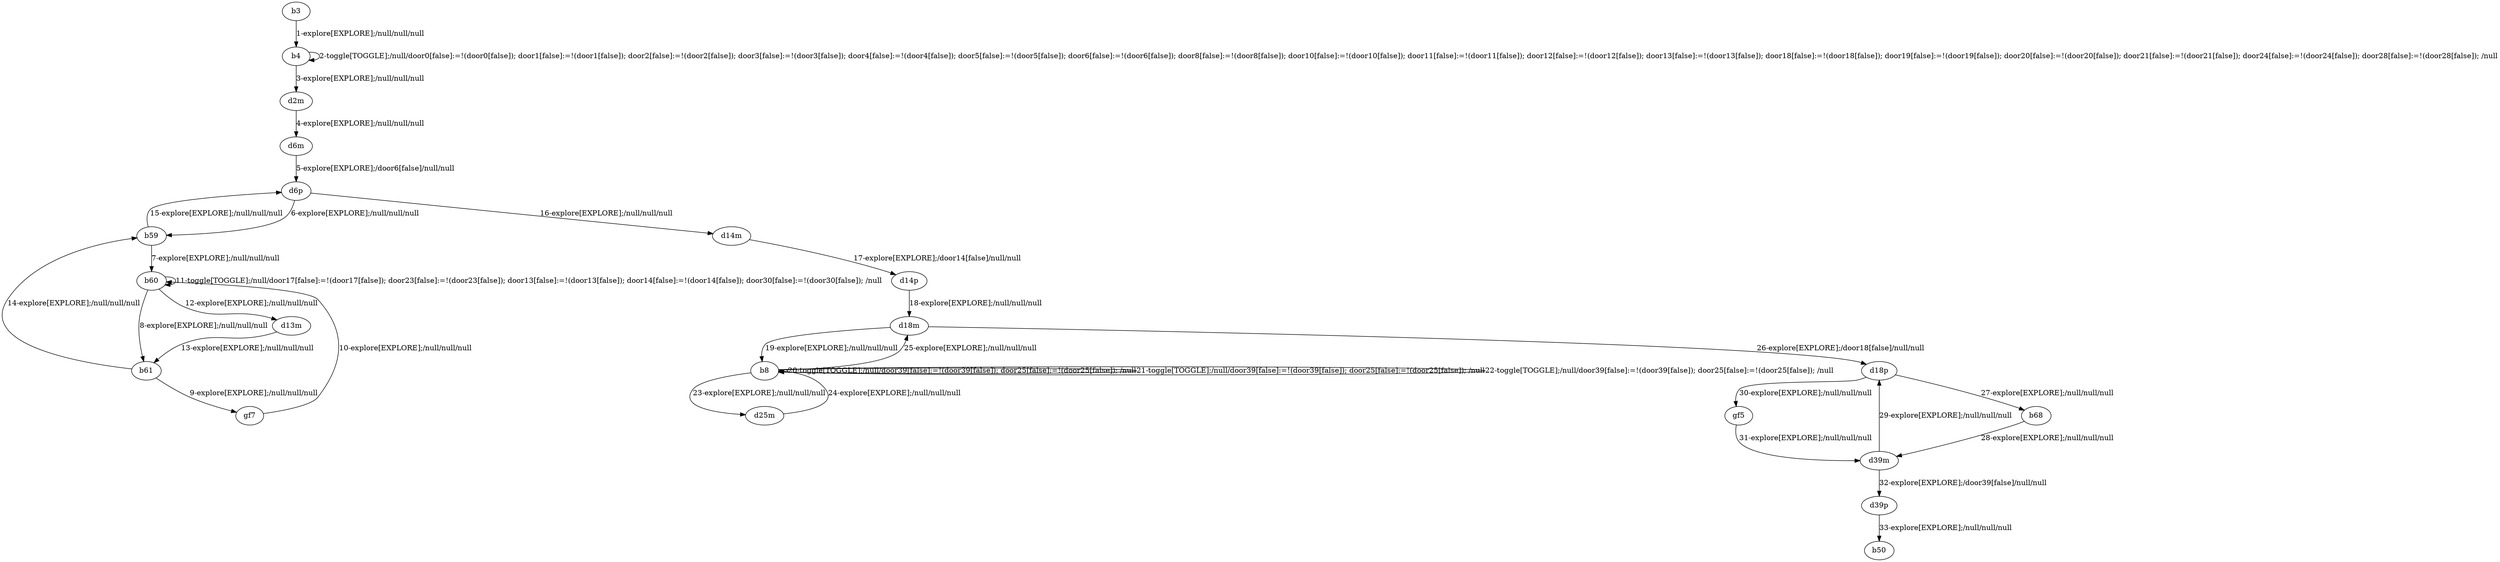 # Total number of goals covered by this test: 3
# d25m --> b8
# d39m --> d39p
# d39p --> b50

digraph g {
"b3" -> "b4" [label = "1-explore[EXPLORE];/null/null/null"];
"b4" -> "b4" [label = "2-toggle[TOGGLE];/null/door0[false]:=!(door0[false]); door1[false]:=!(door1[false]); door2[false]:=!(door2[false]); door3[false]:=!(door3[false]); door4[false]:=!(door4[false]); door5[false]:=!(door5[false]); door6[false]:=!(door6[false]); door8[false]:=!(door8[false]); door10[false]:=!(door10[false]); door11[false]:=!(door11[false]); door12[false]:=!(door12[false]); door13[false]:=!(door13[false]); door18[false]:=!(door18[false]); door19[false]:=!(door19[false]); door20[false]:=!(door20[false]); door21[false]:=!(door21[false]); door24[false]:=!(door24[false]); door28[false]:=!(door28[false]); /null"];
"b4" -> "d2m" [label = "3-explore[EXPLORE];/null/null/null"];
"d2m" -> "d6m" [label = "4-explore[EXPLORE];/null/null/null"];
"d6m" -> "d6p" [label = "5-explore[EXPLORE];/door6[false]/null/null"];
"d6p" -> "b59" [label = "6-explore[EXPLORE];/null/null/null"];
"b59" -> "b60" [label = "7-explore[EXPLORE];/null/null/null"];
"b60" -> "b61" [label = "8-explore[EXPLORE];/null/null/null"];
"b61" -> "gf7" [label = "9-explore[EXPLORE];/null/null/null"];
"gf7" -> "b60" [label = "10-explore[EXPLORE];/null/null/null"];
"b60" -> "b60" [label = "11-toggle[TOGGLE];/null/door17[false]:=!(door17[false]); door23[false]:=!(door23[false]); door13[false]:=!(door13[false]); door14[false]:=!(door14[false]); door30[false]:=!(door30[false]); /null"];
"b60" -> "d13m" [label = "12-explore[EXPLORE];/null/null/null"];
"d13m" -> "b61" [label = "13-explore[EXPLORE];/null/null/null"];
"b61" -> "b59" [label = "14-explore[EXPLORE];/null/null/null"];
"b59" -> "d6p" [label = "15-explore[EXPLORE];/null/null/null"];
"d6p" -> "d14m" [label = "16-explore[EXPLORE];/null/null/null"];
"d14m" -> "d14p" [label = "17-explore[EXPLORE];/door14[false]/null/null"];
"d14p" -> "d18m" [label = "18-explore[EXPLORE];/null/null/null"];
"d18m" -> "b8" [label = "19-explore[EXPLORE];/null/null/null"];
"b8" -> "b8" [label = "20-toggle[TOGGLE];/null/door39[false]:=!(door39[false]); door25[false]:=!(door25[false]); /null"];
"b8" -> "b8" [label = "21-toggle[TOGGLE];/null/door39[false]:=!(door39[false]); door25[false]:=!(door25[false]); /null"];
"b8" -> "b8" [label = "22-toggle[TOGGLE];/null/door39[false]:=!(door39[false]); door25[false]:=!(door25[false]); /null"];
"b8" -> "d25m" [label = "23-explore[EXPLORE];/null/null/null"];
"d25m" -> "b8" [label = "24-explore[EXPLORE];/null/null/null"];
"b8" -> "d18m" [label = "25-explore[EXPLORE];/null/null/null"];
"d18m" -> "d18p" [label = "26-explore[EXPLORE];/door18[false]/null/null"];
"d18p" -> "b68" [label = "27-explore[EXPLORE];/null/null/null"];
"b68" -> "d39m" [label = "28-explore[EXPLORE];/null/null/null"];
"d39m" -> "d18p" [label = "29-explore[EXPLORE];/null/null/null"];
"d18p" -> "gf5" [label = "30-explore[EXPLORE];/null/null/null"];
"gf5" -> "d39m" [label = "31-explore[EXPLORE];/null/null/null"];
"d39m" -> "d39p" [label = "32-explore[EXPLORE];/door39[false]/null/null"];
"d39p" -> "b50" [label = "33-explore[EXPLORE];/null/null/null"];
}